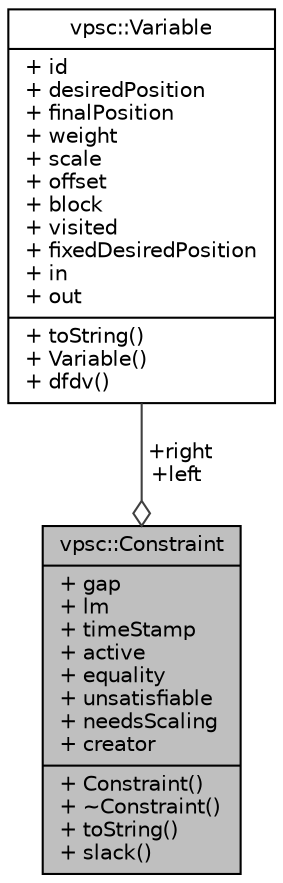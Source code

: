 digraph "vpsc::Constraint"
{
  edge [fontname="Helvetica",fontsize="10",labelfontname="Helvetica",labelfontsize="10"];
  node [fontname="Helvetica",fontsize="10",shape=record];
  Node1 [label="{vpsc::Constraint\n|+ gap\l+ lm\l+ timeStamp\l+ active\l+ equality\l+ unsatisfiable\l+ needsScaling\l+ creator\l|+ Constraint()\l+ ~Constraint()\l+ toString()\l+ slack()\l}",height=0.2,width=0.4,color="black", fillcolor="grey75", style="filled", fontcolor="black"];
  Node2 -> Node1 [color="grey25",fontsize="10",style="solid",label=" +right\n+left" ,arrowhead="odiamond",fontname="Helvetica"];
  Node2 [label="{vpsc::Variable\n|+ id\l+ desiredPosition\l+ finalPosition\l+ weight\l+ scale\l+ offset\l+ block\l+ visited\l+ fixedDesiredPosition\l+ in\l+ out\l|+ toString()\l+ Variable()\l+ dfdv()\l}",height=0.2,width=0.4,color="black", fillcolor="white", style="filled",URL="$classvpsc_1_1Variable.html",tooltip="A variable is comprised of an ideal position, final position and a weight. "];
}
